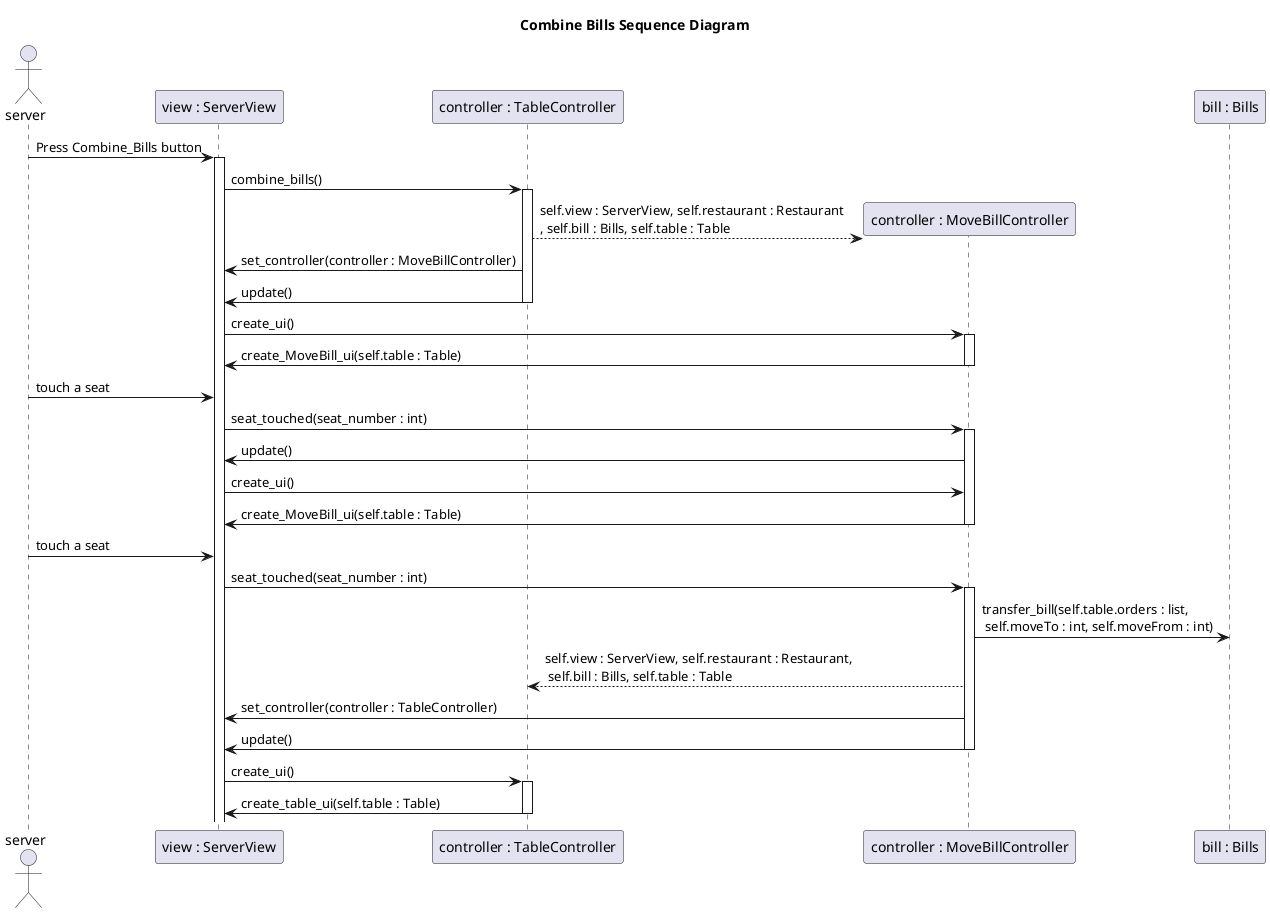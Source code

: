@startuml
title Combine Bills Sequence Diagram

actor server
server -> "view : ServerView": Press Combine_Bills button
activate "view : ServerView"

"view : ServerView" -> "controller : TableController": combine_bills()
activate "controller : TableController"

"controller : TableController" --> "controller : MoveBillController" **: self.view : ServerView, self.restaurant : Restaurant \n, self.bill : Bills, self.table : Table
"controller : TableController" -> "view : ServerView": set_controller(controller : MoveBillController)
"controller : TableController" -> "view : ServerView": update()
deactivate "controller : TableController"

"view : ServerView" -> "controller : MoveBillController": create_ui()
activate "controller : MoveBillController"
"controller : MoveBillController" -> "view : ServerView": create_MoveBill_ui(self.table : Table)
deactivate "controller : MoveBillController"

server -> "view : ServerView": touch a seat
"view : ServerView" -> "controller : MoveBillController": seat_touched(seat_number : int)
activate "controller : MoveBillController"
"controller : MoveBillController" -> "view : ServerView": update()
"view : ServerView" -> "controller : MoveBillController": create_ui()
"controller : MoveBillController" -> "view : ServerView": create_MoveBill_ui(self.table : Table)
deactivate "controller : MoveBillController"


server -> "view : ServerView": touch a seat
"view : ServerView" -> "controller : MoveBillController": seat_touched(seat_number : int)
activate "controller : MoveBillController"

"controller : MoveBillController" -> "bill : Bills": transfer_bill(self.table.orders : list, \n self.moveTo : int, self.moveFrom : int)
"controller : MoveBillController" --> "controller : TableController" : self.view : ServerView, self.restaurant : Restaurant, \n self.bill : Bills, self.table : Table
"controller : MoveBillController" -> "view : ServerView": set_controller(controller : TableController)


"controller : MoveBillController" -> "view : ServerView": update()
deactivate "controller : MoveBillController"

"view : ServerView" -> "controller : TableController": create_ui()
activate "controller : TableController"
"controller : TableController" -> "view : ServerView": create_table_ui(self.table : Table)
deactivate "controller : TableController"

@enduml